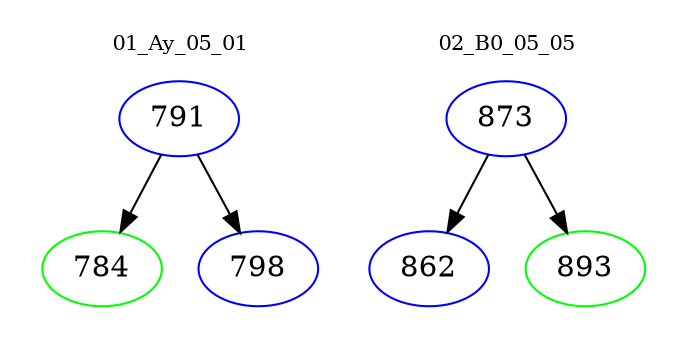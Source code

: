 digraph{
subgraph cluster_0 {
color = white
label = "01_Ay_05_01";
fontsize=10;
T0_791 [label="791", color="blue"]
T0_791 -> T0_784 [color="black"]
T0_784 [label="784", color="green"]
T0_791 -> T0_798 [color="black"]
T0_798 [label="798", color="blue"]
}
subgraph cluster_1 {
color = white
label = "02_B0_05_05";
fontsize=10;
T1_873 [label="873", color="blue"]
T1_873 -> T1_862 [color="black"]
T1_862 [label="862", color="blue"]
T1_873 -> T1_893 [color="black"]
T1_893 [label="893", color="green"]
}
}
